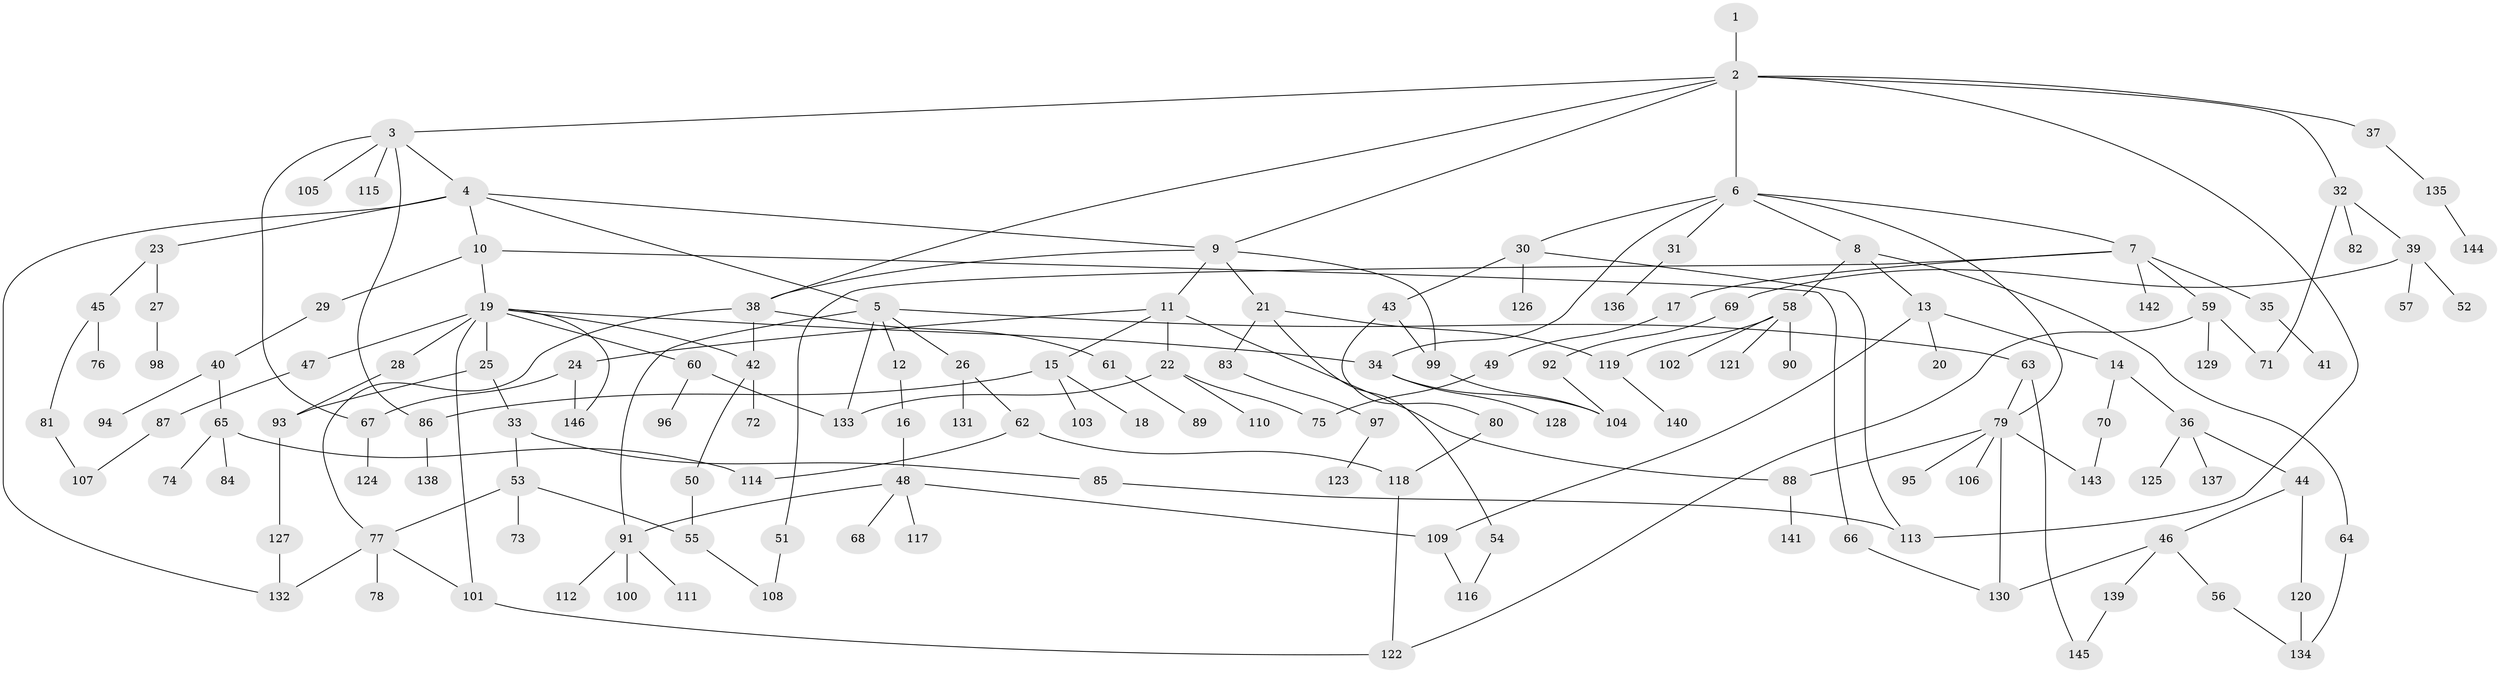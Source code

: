 // Generated by graph-tools (version 1.1) at 2025/34/03/09/25 02:34:02]
// undirected, 146 vertices, 185 edges
graph export_dot {
graph [start="1"]
  node [color=gray90,style=filled];
  1;
  2;
  3;
  4;
  5;
  6;
  7;
  8;
  9;
  10;
  11;
  12;
  13;
  14;
  15;
  16;
  17;
  18;
  19;
  20;
  21;
  22;
  23;
  24;
  25;
  26;
  27;
  28;
  29;
  30;
  31;
  32;
  33;
  34;
  35;
  36;
  37;
  38;
  39;
  40;
  41;
  42;
  43;
  44;
  45;
  46;
  47;
  48;
  49;
  50;
  51;
  52;
  53;
  54;
  55;
  56;
  57;
  58;
  59;
  60;
  61;
  62;
  63;
  64;
  65;
  66;
  67;
  68;
  69;
  70;
  71;
  72;
  73;
  74;
  75;
  76;
  77;
  78;
  79;
  80;
  81;
  82;
  83;
  84;
  85;
  86;
  87;
  88;
  89;
  90;
  91;
  92;
  93;
  94;
  95;
  96;
  97;
  98;
  99;
  100;
  101;
  102;
  103;
  104;
  105;
  106;
  107;
  108;
  109;
  110;
  111;
  112;
  113;
  114;
  115;
  116;
  117;
  118;
  119;
  120;
  121;
  122;
  123;
  124;
  125;
  126;
  127;
  128;
  129;
  130;
  131;
  132;
  133;
  134;
  135;
  136;
  137;
  138;
  139;
  140;
  141;
  142;
  143;
  144;
  145;
  146;
  1 -- 2;
  2 -- 3;
  2 -- 6;
  2 -- 32;
  2 -- 37;
  2 -- 38;
  2 -- 113;
  2 -- 9;
  3 -- 4;
  3 -- 86;
  3 -- 105;
  3 -- 115;
  3 -- 67;
  4 -- 5;
  4 -- 9;
  4 -- 10;
  4 -- 23;
  4 -- 132;
  5 -- 12;
  5 -- 26;
  5 -- 63;
  5 -- 91;
  5 -- 133;
  6 -- 7;
  6 -- 8;
  6 -- 30;
  6 -- 31;
  6 -- 79;
  6 -- 34;
  7 -- 17;
  7 -- 35;
  7 -- 51;
  7 -- 59;
  7 -- 142;
  8 -- 13;
  8 -- 58;
  8 -- 64;
  9 -- 11;
  9 -- 21;
  9 -- 99;
  9 -- 38;
  10 -- 19;
  10 -- 29;
  10 -- 66;
  11 -- 15;
  11 -- 22;
  11 -- 24;
  11 -- 88;
  12 -- 16;
  13 -- 14;
  13 -- 20;
  13 -- 109;
  14 -- 36;
  14 -- 70;
  15 -- 18;
  15 -- 103;
  15 -- 86;
  16 -- 48;
  17 -- 49;
  19 -- 25;
  19 -- 28;
  19 -- 34;
  19 -- 47;
  19 -- 60;
  19 -- 101;
  19 -- 146;
  19 -- 42;
  21 -- 54;
  21 -- 83;
  21 -- 119;
  22 -- 110;
  22 -- 133;
  22 -- 75;
  23 -- 27;
  23 -- 45;
  24 -- 67;
  24 -- 146;
  25 -- 33;
  25 -- 93;
  26 -- 62;
  26 -- 131;
  27 -- 98;
  28 -- 93;
  29 -- 40;
  30 -- 43;
  30 -- 126;
  30 -- 113;
  31 -- 136;
  32 -- 39;
  32 -- 71;
  32 -- 82;
  33 -- 53;
  33 -- 85;
  34 -- 128;
  34 -- 104;
  35 -- 41;
  36 -- 44;
  36 -- 125;
  36 -- 137;
  37 -- 135;
  38 -- 42;
  38 -- 61;
  38 -- 77;
  39 -- 52;
  39 -- 57;
  39 -- 69;
  40 -- 65;
  40 -- 94;
  42 -- 50;
  42 -- 72;
  43 -- 80;
  43 -- 99;
  44 -- 46;
  44 -- 120;
  45 -- 76;
  45 -- 81;
  46 -- 56;
  46 -- 139;
  46 -- 130;
  47 -- 87;
  48 -- 68;
  48 -- 91;
  48 -- 117;
  48 -- 109;
  49 -- 75;
  50 -- 55;
  51 -- 108;
  53 -- 55;
  53 -- 73;
  53 -- 77;
  54 -- 116;
  55 -- 108;
  56 -- 134;
  58 -- 90;
  58 -- 102;
  58 -- 121;
  58 -- 119;
  59 -- 122;
  59 -- 129;
  59 -- 71;
  60 -- 96;
  60 -- 133;
  61 -- 89;
  62 -- 118;
  62 -- 114;
  63 -- 145;
  63 -- 79;
  64 -- 134;
  65 -- 74;
  65 -- 84;
  65 -- 114;
  66 -- 130;
  67 -- 124;
  69 -- 92;
  70 -- 143;
  77 -- 78;
  77 -- 101;
  77 -- 132;
  79 -- 95;
  79 -- 106;
  79 -- 130;
  79 -- 143;
  79 -- 88;
  80 -- 118;
  81 -- 107;
  83 -- 97;
  85 -- 113;
  86 -- 138;
  87 -- 107;
  88 -- 141;
  91 -- 100;
  91 -- 111;
  91 -- 112;
  92 -- 104;
  93 -- 127;
  97 -- 123;
  99 -- 104;
  101 -- 122;
  109 -- 116;
  118 -- 122;
  119 -- 140;
  120 -- 134;
  127 -- 132;
  135 -- 144;
  139 -- 145;
}
